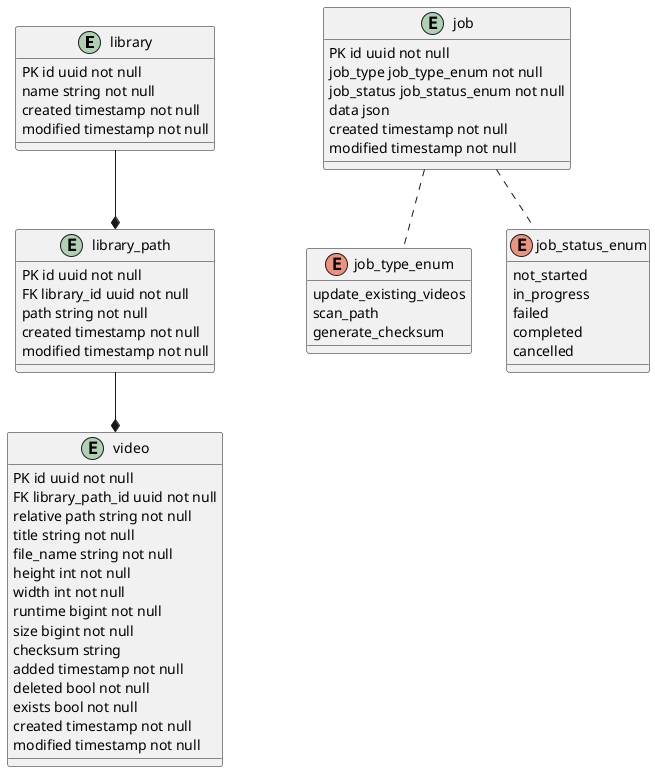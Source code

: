 @startuml entity_relation_diagram
entity library {
  PK id uuid not null
  name string not null
  created timestamp not null
  modified timestamp not null
}

entity library_path {
  PK id uuid not null
  FK library_id uuid not null
  path string not null
  created timestamp not null
  modified timestamp not null
}
library --* library_path

entity video {
  PK id uuid not null
  FK library_path_id uuid not null
  relative path string not null
  title string not null
  file_name string not null
  height int not null
  width int not null
  runtime bigint not null
  size bigint not null
  checksum string
  added timestamp not null
  deleted bool not null
  exists bool not null
  created timestamp not null
  modified timestamp not null
}
library_path --* video

enum job_type_enum {
  update_existing_videos
  scan_path
  generate_checksum
}

enum job_status_enum {
  not_started
  in_progress
  failed
  completed
  cancelled
}

entity job {
  PK id uuid not null
  job_type job_type_enum not null
  job_status job_status_enum not null
  data json
  created timestamp not null
  modified timestamp not null
}
job .. job_type_enum
job .. job_status_enum
@enduml
